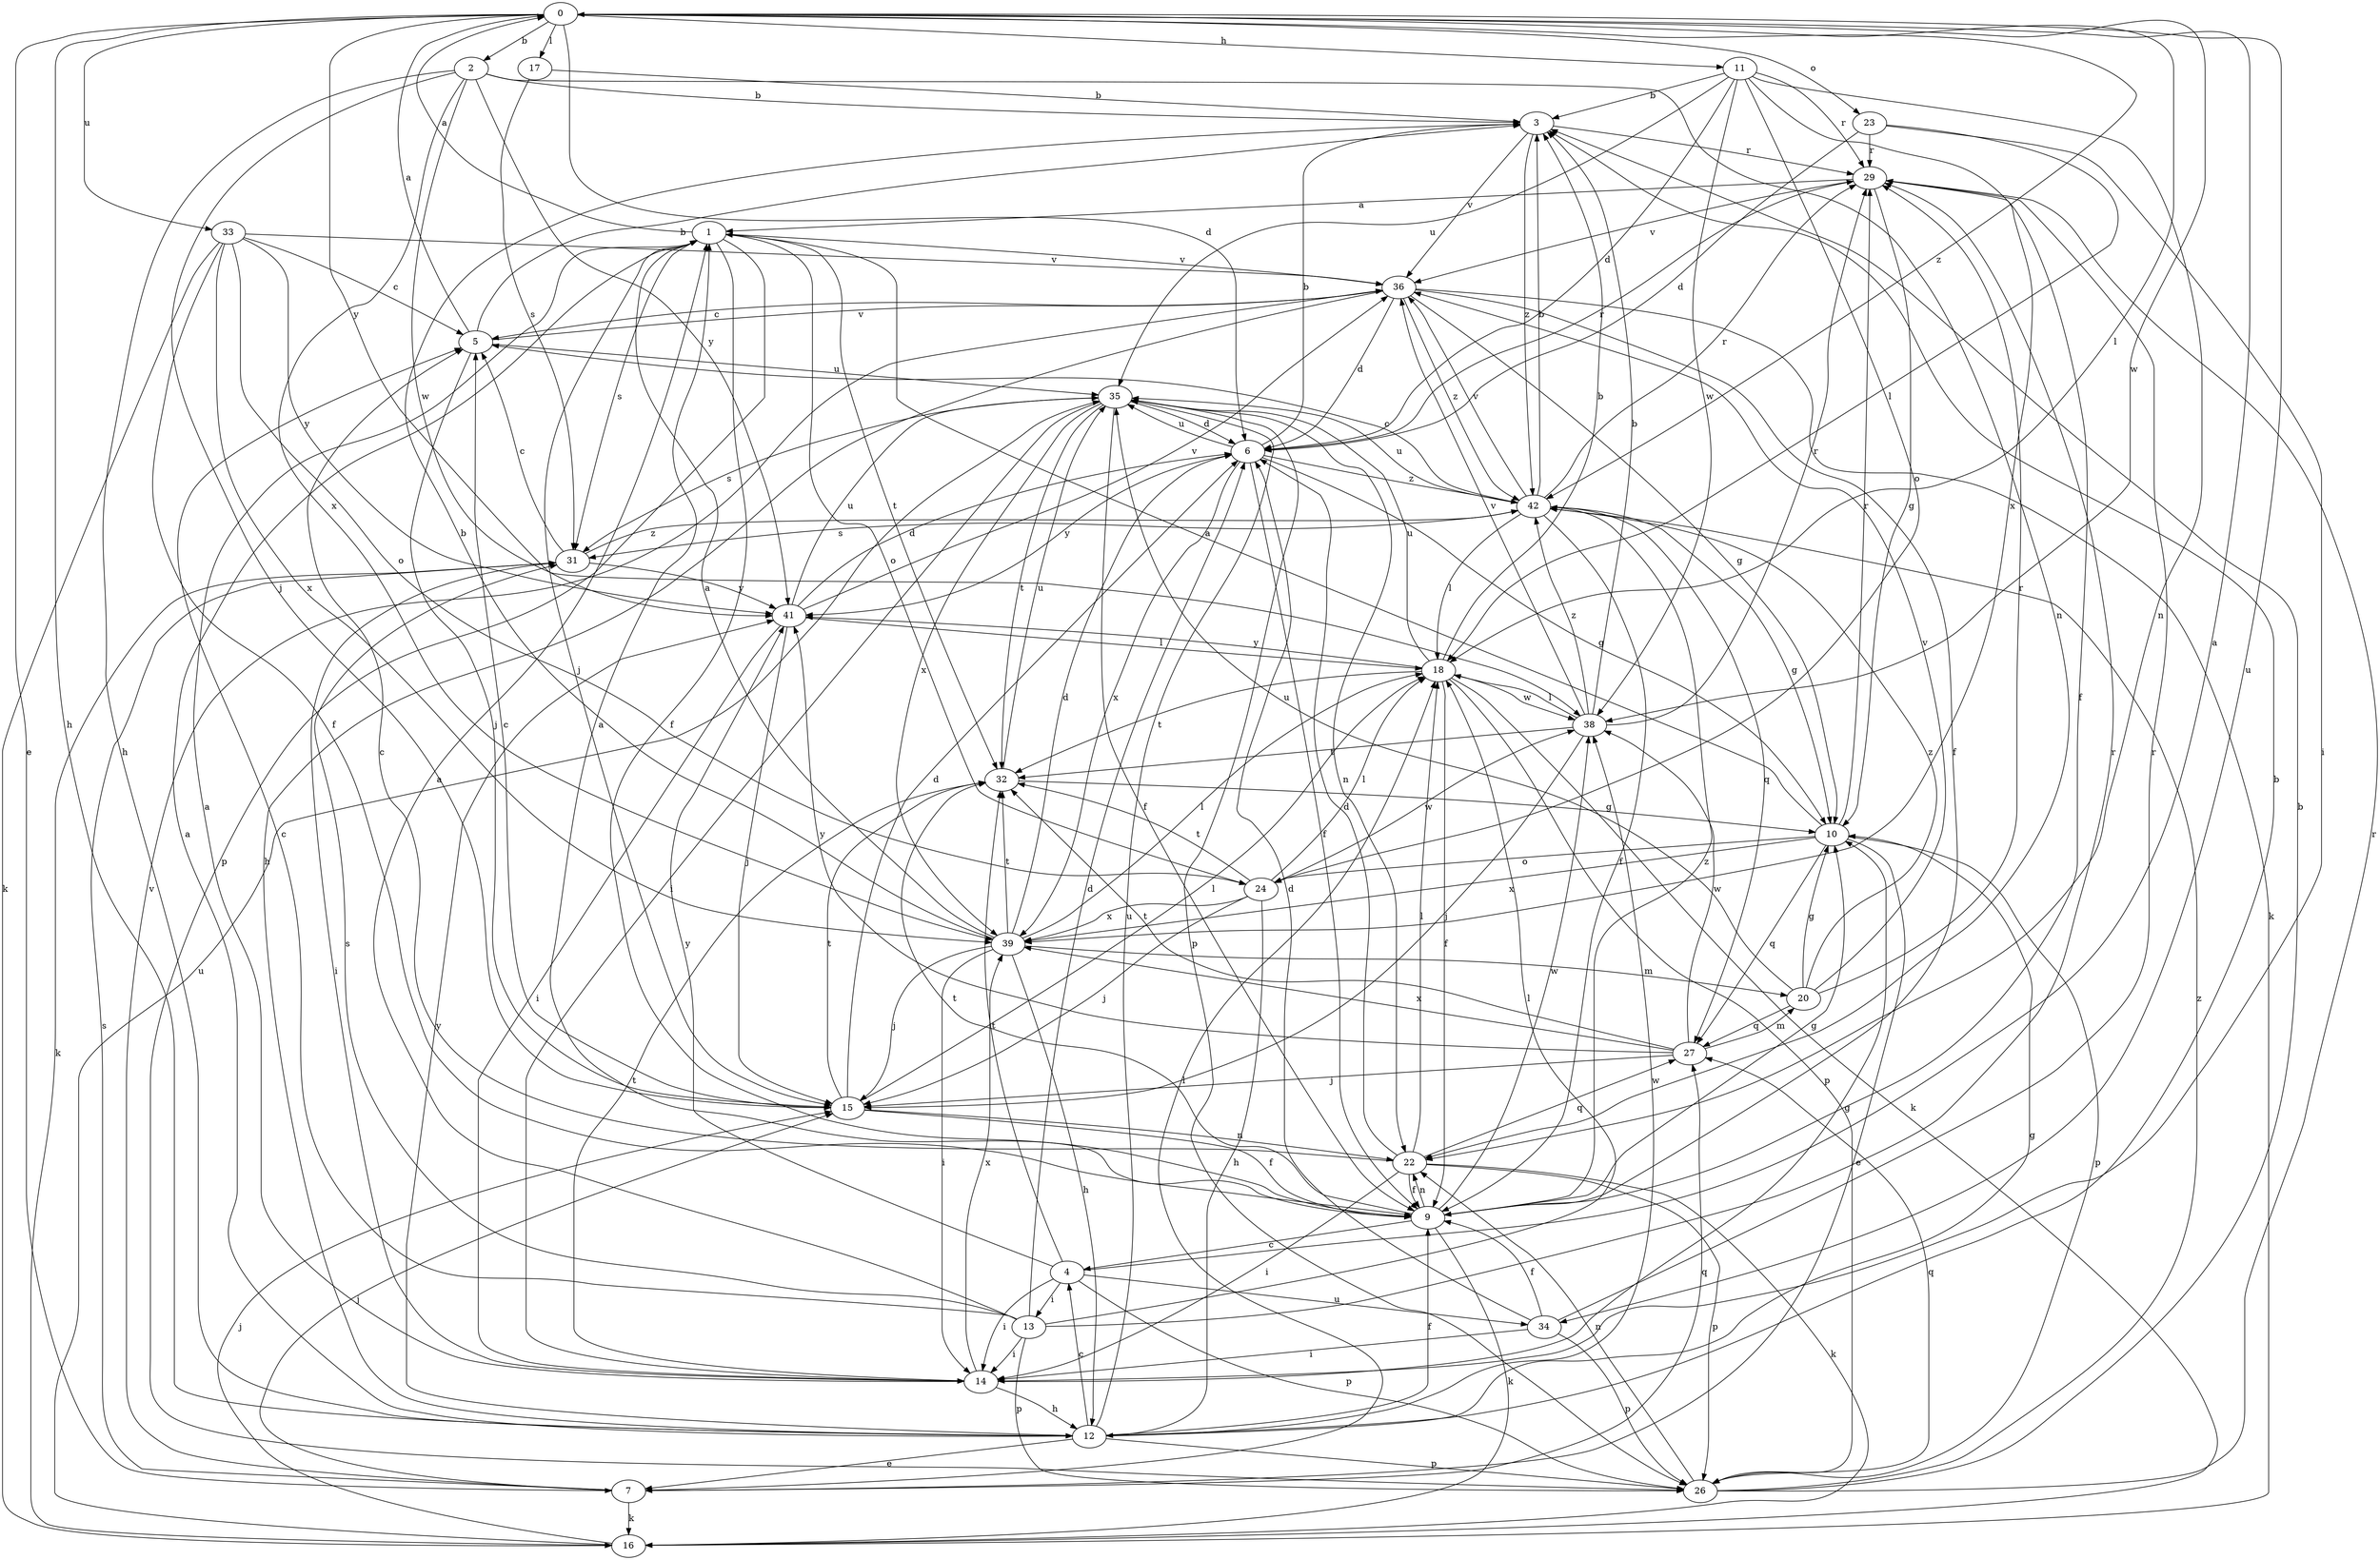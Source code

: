 strict digraph  {
0;
1;
2;
3;
4;
5;
6;
7;
9;
10;
11;
12;
13;
14;
15;
16;
17;
18;
20;
22;
23;
24;
26;
27;
29;
31;
32;
33;
34;
35;
36;
38;
39;
41;
42;
0 -> 2  [label=b];
0 -> 6  [label=d];
0 -> 7  [label=e];
0 -> 11  [label=h];
0 -> 12  [label=h];
0 -> 17  [label=l];
0 -> 18  [label=l];
0 -> 23  [label=o];
0 -> 33  [label=u];
0 -> 34  [label=u];
0 -> 38  [label=w];
0 -> 41  [label=y];
0 -> 42  [label=z];
1 -> 0  [label=a];
1 -> 9  [label=f];
1 -> 15  [label=j];
1 -> 24  [label=o];
1 -> 26  [label=p];
1 -> 31  [label=s];
1 -> 32  [label=t];
1 -> 36  [label=v];
2 -> 3  [label=b];
2 -> 12  [label=h];
2 -> 15  [label=j];
2 -> 22  [label=n];
2 -> 38  [label=w];
2 -> 39  [label=x];
2 -> 41  [label=y];
3 -> 29  [label=r];
3 -> 36  [label=v];
3 -> 42  [label=z];
4 -> 0  [label=a];
4 -> 13  [label=i];
4 -> 14  [label=i];
4 -> 26  [label=p];
4 -> 32  [label=t];
4 -> 34  [label=u];
4 -> 41  [label=y];
5 -> 0  [label=a];
5 -> 3  [label=b];
5 -> 15  [label=j];
5 -> 35  [label=u];
5 -> 36  [label=v];
6 -> 3  [label=b];
6 -> 9  [label=f];
6 -> 10  [label=g];
6 -> 29  [label=r];
6 -> 35  [label=u];
6 -> 39  [label=x];
6 -> 41  [label=y];
6 -> 42  [label=z];
7 -> 15  [label=j];
7 -> 16  [label=k];
7 -> 18  [label=l];
7 -> 27  [label=q];
7 -> 31  [label=s];
7 -> 36  [label=v];
9 -> 1  [label=a];
9 -> 4  [label=c];
9 -> 10  [label=g];
9 -> 16  [label=k];
9 -> 22  [label=n];
9 -> 32  [label=t];
9 -> 38  [label=w];
9 -> 42  [label=z];
10 -> 1  [label=a];
10 -> 7  [label=e];
10 -> 24  [label=o];
10 -> 26  [label=p];
10 -> 27  [label=q];
10 -> 29  [label=r];
10 -> 39  [label=x];
11 -> 3  [label=b];
11 -> 6  [label=d];
11 -> 22  [label=n];
11 -> 24  [label=o];
11 -> 29  [label=r];
11 -> 35  [label=u];
11 -> 38  [label=w];
11 -> 39  [label=x];
12 -> 1  [label=a];
12 -> 3  [label=b];
12 -> 4  [label=c];
12 -> 7  [label=e];
12 -> 9  [label=f];
12 -> 10  [label=g];
12 -> 26  [label=p];
12 -> 35  [label=u];
12 -> 38  [label=w];
12 -> 41  [label=y];
13 -> 1  [label=a];
13 -> 5  [label=c];
13 -> 6  [label=d];
13 -> 14  [label=i];
13 -> 18  [label=l];
13 -> 26  [label=p];
13 -> 29  [label=r];
13 -> 31  [label=s];
14 -> 1  [label=a];
14 -> 10  [label=g];
14 -> 12  [label=h];
14 -> 32  [label=t];
14 -> 39  [label=x];
15 -> 5  [label=c];
15 -> 6  [label=d];
15 -> 9  [label=f];
15 -> 18  [label=l];
15 -> 22  [label=n];
15 -> 32  [label=t];
16 -> 15  [label=j];
16 -> 35  [label=u];
17 -> 3  [label=b];
17 -> 31  [label=s];
18 -> 3  [label=b];
18 -> 9  [label=f];
18 -> 16  [label=k];
18 -> 26  [label=p];
18 -> 32  [label=t];
18 -> 35  [label=u];
18 -> 38  [label=w];
18 -> 41  [label=y];
20 -> 10  [label=g];
20 -> 27  [label=q];
20 -> 29  [label=r];
20 -> 35  [label=u];
20 -> 36  [label=v];
20 -> 42  [label=z];
22 -> 5  [label=c];
22 -> 6  [label=d];
22 -> 9  [label=f];
22 -> 14  [label=i];
22 -> 16  [label=k];
22 -> 18  [label=l];
22 -> 26  [label=p];
22 -> 27  [label=q];
23 -> 6  [label=d];
23 -> 14  [label=i];
23 -> 18  [label=l];
23 -> 29  [label=r];
24 -> 12  [label=h];
24 -> 15  [label=j];
24 -> 18  [label=l];
24 -> 32  [label=t];
24 -> 38  [label=w];
24 -> 39  [label=x];
26 -> 3  [label=b];
26 -> 22  [label=n];
26 -> 27  [label=q];
26 -> 29  [label=r];
26 -> 42  [label=z];
27 -> 15  [label=j];
27 -> 20  [label=m];
27 -> 32  [label=t];
27 -> 38  [label=w];
27 -> 39  [label=x];
27 -> 41  [label=y];
29 -> 1  [label=a];
29 -> 9  [label=f];
29 -> 10  [label=g];
29 -> 36  [label=v];
31 -> 5  [label=c];
31 -> 14  [label=i];
31 -> 16  [label=k];
31 -> 41  [label=y];
31 -> 42  [label=z];
32 -> 10  [label=g];
32 -> 35  [label=u];
33 -> 5  [label=c];
33 -> 9  [label=f];
33 -> 16  [label=k];
33 -> 24  [label=o];
33 -> 36  [label=v];
33 -> 39  [label=x];
33 -> 41  [label=y];
34 -> 6  [label=d];
34 -> 9  [label=f];
34 -> 14  [label=i];
34 -> 26  [label=p];
34 -> 29  [label=r];
35 -> 6  [label=d];
35 -> 9  [label=f];
35 -> 14  [label=i];
35 -> 22  [label=n];
35 -> 26  [label=p];
35 -> 31  [label=s];
35 -> 32  [label=t];
35 -> 39  [label=x];
36 -> 5  [label=c];
36 -> 6  [label=d];
36 -> 9  [label=f];
36 -> 10  [label=g];
36 -> 12  [label=h];
36 -> 16  [label=k];
36 -> 42  [label=z];
38 -> 3  [label=b];
38 -> 15  [label=j];
38 -> 18  [label=l];
38 -> 29  [label=r];
38 -> 32  [label=t];
38 -> 36  [label=v];
38 -> 42  [label=z];
39 -> 1  [label=a];
39 -> 3  [label=b];
39 -> 6  [label=d];
39 -> 12  [label=h];
39 -> 14  [label=i];
39 -> 15  [label=j];
39 -> 18  [label=l];
39 -> 20  [label=m];
39 -> 32  [label=t];
41 -> 6  [label=d];
41 -> 14  [label=i];
41 -> 15  [label=j];
41 -> 18  [label=l];
41 -> 35  [label=u];
41 -> 36  [label=v];
42 -> 3  [label=b];
42 -> 5  [label=c];
42 -> 9  [label=f];
42 -> 10  [label=g];
42 -> 18  [label=l];
42 -> 27  [label=q];
42 -> 29  [label=r];
42 -> 31  [label=s];
42 -> 35  [label=u];
42 -> 36  [label=v];
}
